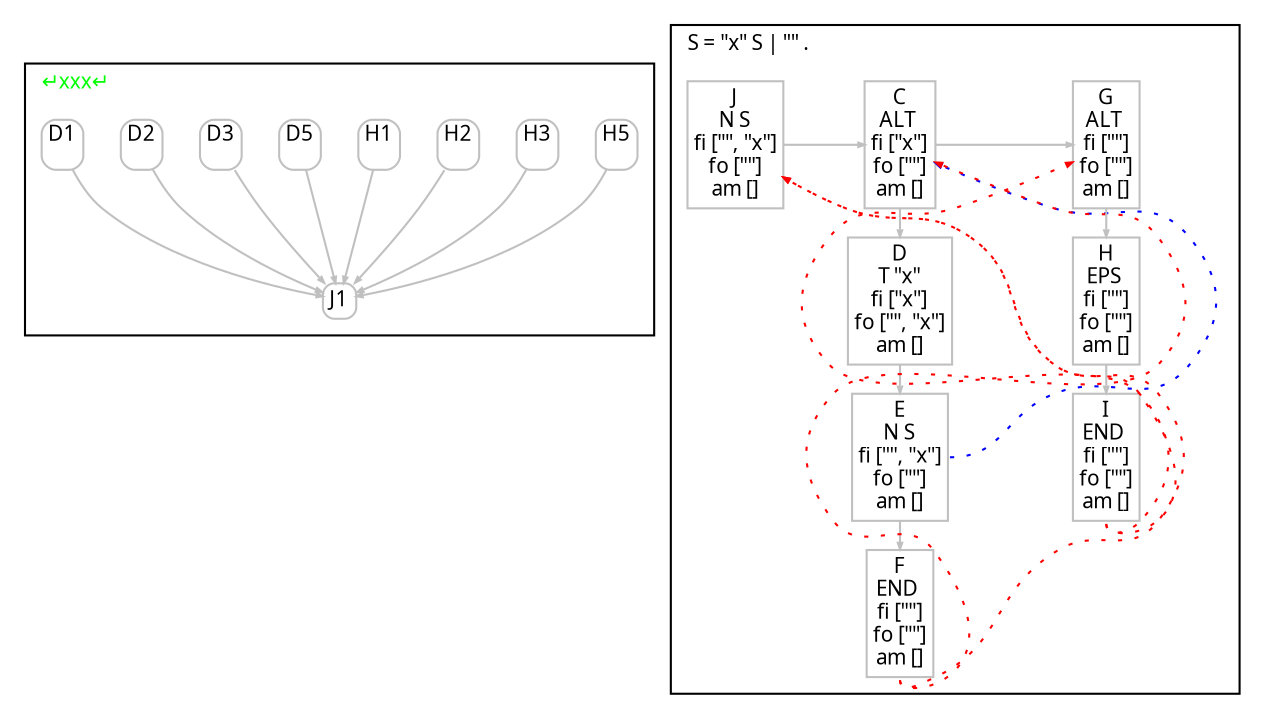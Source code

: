 digraph G {
  fontname = Menlo
  fontsize = 10
  node [fontname = Menlo, fontsize = 10, color = gray, height = 0, width = 0, margin= 0.04]
  edge [fontname = Menlo, fontsize = 10, color = gray, arrowsize = 0.3]
  graph [ordering = out, ranksep = 0.2]
  rankdir = "TB"
  subgraph GSS {
    cluster = true
    label = <↵xxx↵> fontcolor = green
    labeljust = l
    node [shape = box, style = rounded, height = 0]
    H5 [label = <H5<br/><font color="gray" point-size="8.0"> </font>>]
    H5 -> J1
    H3 [label = <H3<br/><font color="gray" point-size="8.0"> </font>>]
    H3 -> J1
    H2 [label = <H2<br/><font color="gray" point-size="8.0"> </font>>]
    H2 -> J1
    H1 [label = <H1<br/><font color="gray" point-size="8.0"> </font>>]
    H1 -> J1
    D5 [label = <D5<br/><font color="gray" point-size="8.0"> </font>>]
    D5 -> J1
    D3 [label = <D3<br/><font color="gray" point-size="8.0"> </font>>]
    D3 -> J1
    D2 [label = <D2<br/><font color="gray" point-size="8.0"> </font>>]
    D2 -> J1
    D1 [label = <D1<br/><font color="gray" point-size="8.0"> </font>>]
    D1 -> J1
  }
  subgraph clusterS {
    node [shape = box]
    label = <S = "x" S | "" .>
    labeljust = l
    R0C0 [label = <J<br/>N S<br/>fi ["", "x"]<br/>fo [""]<br/>am []>]
    R0C1 [label = <C<br/>ALT <br/>fi ["x"]<br/>fo [""]<br/>am []>]
    R1C1 [label = <D<br/>T "x"<br/>fi ["x"]<br/>fo ["", "x"]<br/>am []>]
    R2C1 [label = <E<br/>N S<br/>fi ["", "x"]<br/>fo [""]<br/>am []>]
    R3C1 [label = <F<br/>END <br/>fi [""]<br/>fo [""]<br/>am []>]
    R2C1:s -> R3C1 [weight=100000000]
    R1C1:s -> R2C1 [weight=100000000]
    R0C1:s -> R1C1 [weight=100000000]
    R0C2 [label = <G<br/>ALT <br/>fi [""]<br/>fo [""]<br/>am []>]
    R1C2 [label = <H<br/>EPS <br/>fi [""]<br/>fo [""]<br/>am []>]
    R2C2 [label = <I<br/>END <br/>fi [""]<br/>fo [""]<br/>am []>]
    R1C2:s -> R2C2 [weight=100000000]
    R0C2:s -> R1C2 [weight=100000000]
    rank = same {R0C1 -> R0C2}
    rank = same {R0C0 -> R0C1}
    node [style = invis]
    edge [style = invis]
    R0C0 -> R1C0 [weight=100000000]
    rank = same {R1C0 -> R1C1}
    R1C0 -> R2C0 [weight=100000000]
    rank = same {R2C0 -> R2C1}
    R2C0 -> R3C0 [weight=100000000]
    rank = same {R3C0 -> R3C1}
    R2C2 -> R3C2 [weight=100000000]
    rank = same {R3C1 -> R3C2}
  }
  R3C1:s -> R0C0 [style = dotted, color = red, constraint = false]
  R3C1:s -> R0C1 [style = dotted, color = red, constraint = false]
  R2C2:s -> R0C0 [style = dotted, color = red, constraint = false]
  R2C2:s -> R0C2 [style = dotted, color = red, constraint = false]
  R2C1:e -> R0C1 [style = dotted, color = blue, constraint = false]
}